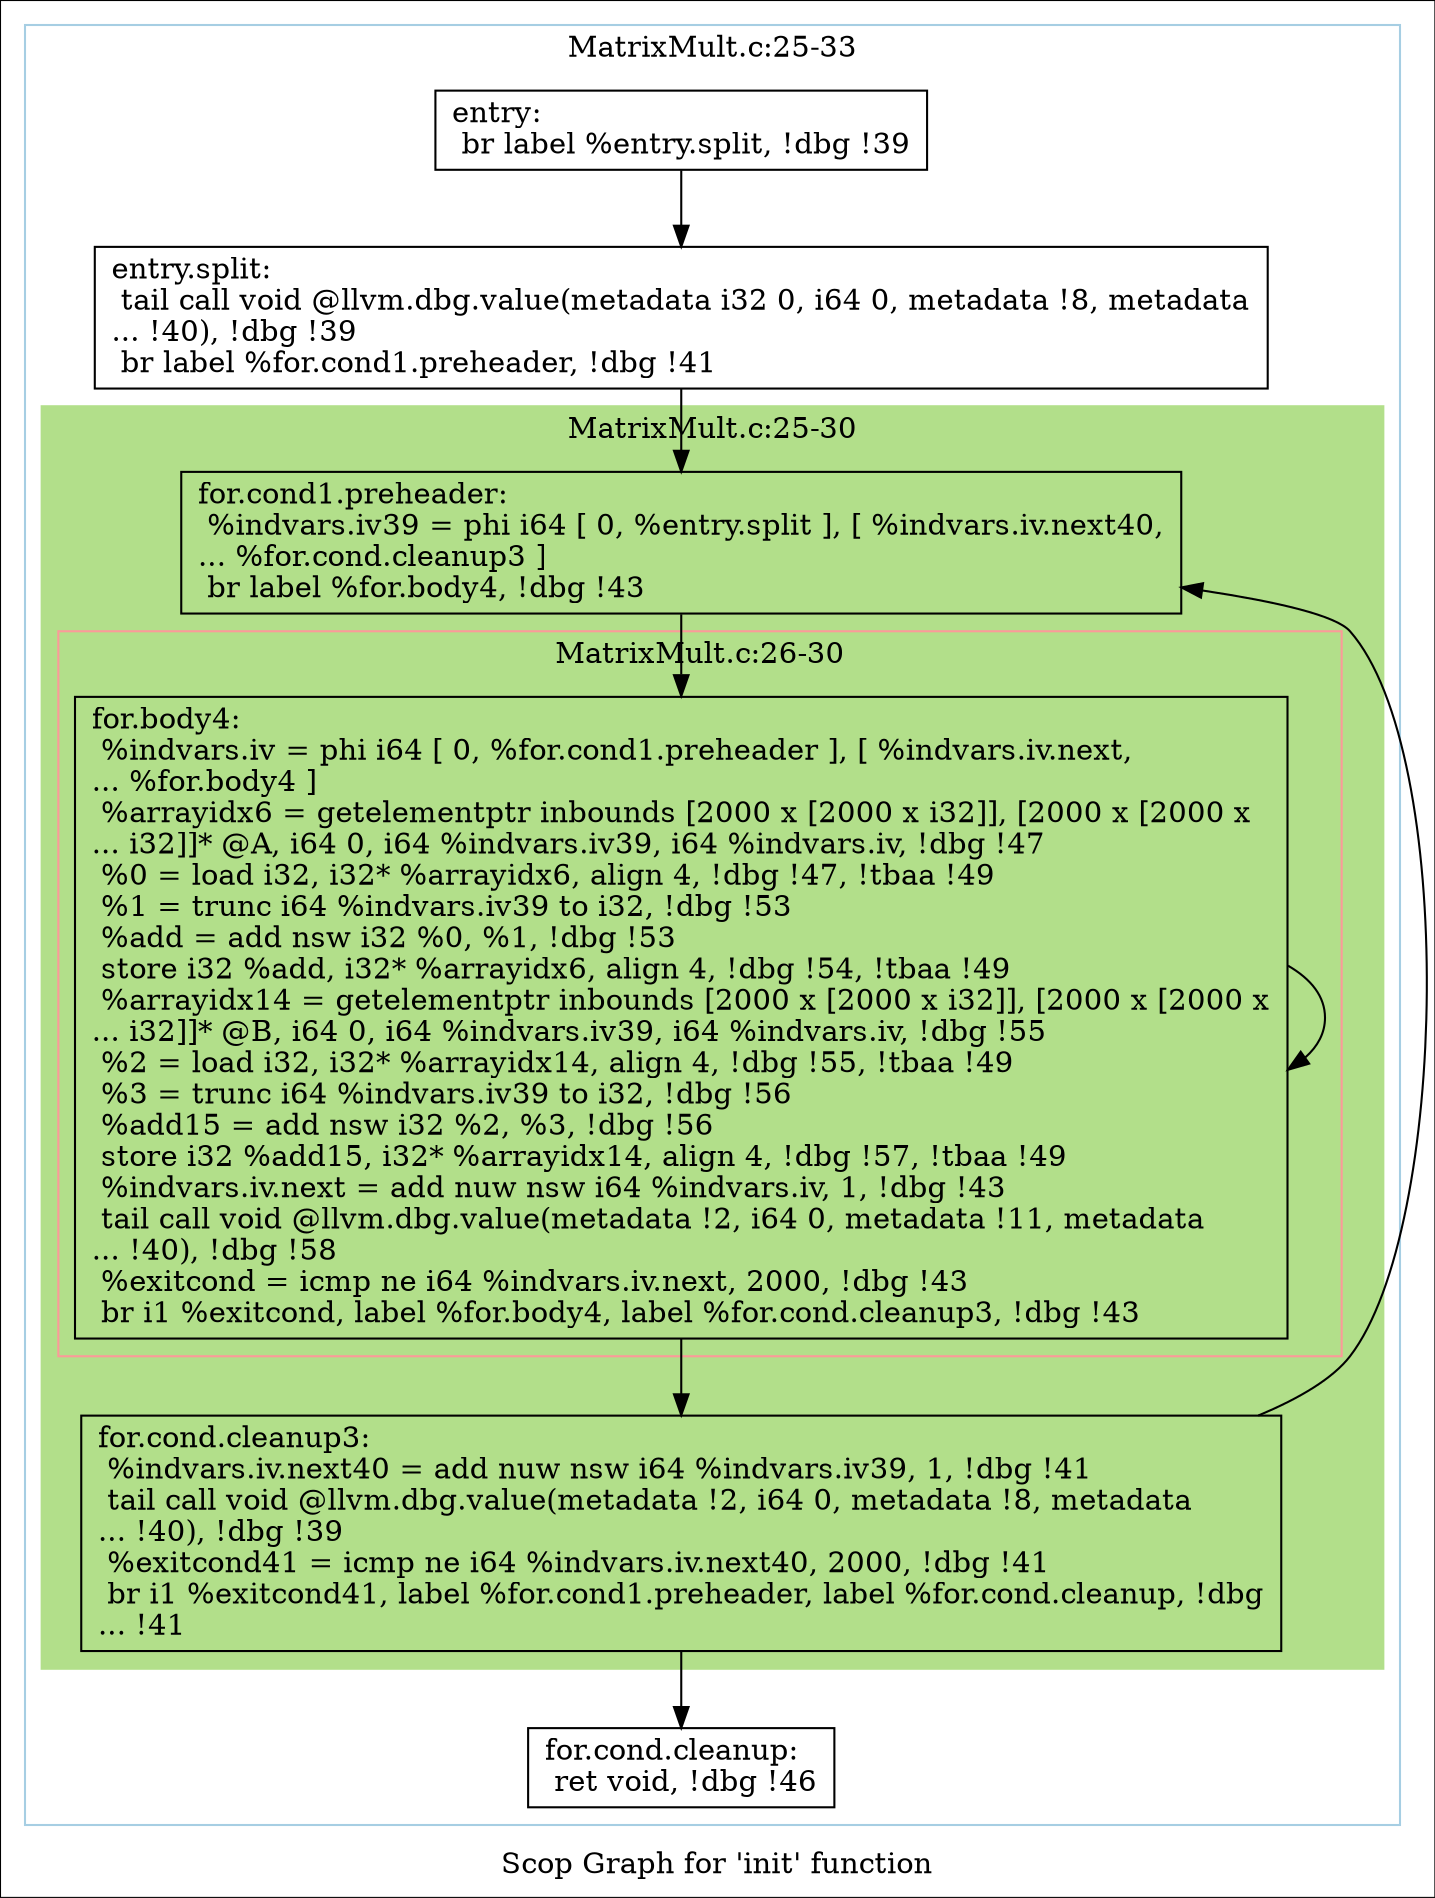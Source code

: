 digraph "Scop Graph for 'init' function" {
	label="Scop Graph for 'init' function";

	Node0xa8b6a50 [shape=record,label="{entry:\l  br label %entry.split, !dbg !39\l}"];
	Node0xa8b6a50 -> Node0xa8a4970;
	Node0xa8a4970 [shape=record,label="{entry.split:                                      \l  tail call void @llvm.dbg.value(metadata i32 0, i64 0, metadata !8, metadata\l... !40), !dbg !39\l  br label %for.cond1.preheader, !dbg !41\l}"];
	Node0xa8a4970 -> Node0xa8a6c30;
	Node0xa8a6c30 [shape=record,label="{for.cond1.preheader:                              \l  %indvars.iv39 = phi i64 [ 0, %entry.split ], [ %indvars.iv.next40,\l... %for.cond.cleanup3 ]\l  br label %for.body4, !dbg !43\l}"];
	Node0xa8a6c30 -> Node0xa8ad200;
	Node0xa8ad200 [shape=record,label="{for.body4:                                        \l  %indvars.iv = phi i64 [ 0, %for.cond1.preheader ], [ %indvars.iv.next,\l... %for.body4 ]\l  %arrayidx6 = getelementptr inbounds [2000 x [2000 x i32]], [2000 x [2000 x\l... i32]]* @A, i64 0, i64 %indvars.iv39, i64 %indvars.iv, !dbg !47\l  %0 = load i32, i32* %arrayidx6, align 4, !dbg !47, !tbaa !49\l  %1 = trunc i64 %indvars.iv39 to i32, !dbg !53\l  %add = add nsw i32 %0, %1, !dbg !53\l  store i32 %add, i32* %arrayidx6, align 4, !dbg !54, !tbaa !49\l  %arrayidx14 = getelementptr inbounds [2000 x [2000 x i32]], [2000 x [2000 x\l... i32]]* @B, i64 0, i64 %indvars.iv39, i64 %indvars.iv, !dbg !55\l  %2 = load i32, i32* %arrayidx14, align 4, !dbg !55, !tbaa !49\l  %3 = trunc i64 %indvars.iv39 to i32, !dbg !56\l  %add15 = add nsw i32 %2, %3, !dbg !56\l  store i32 %add15, i32* %arrayidx14, align 4, !dbg !57, !tbaa !49\l  %indvars.iv.next = add nuw nsw i64 %indvars.iv, 1, !dbg !43\l  tail call void @llvm.dbg.value(metadata !2, i64 0, metadata !11, metadata\l... !40), !dbg !58\l  %exitcond = icmp ne i64 %indvars.iv.next, 2000, !dbg !43\l  br i1 %exitcond, label %for.body4, label %for.cond.cleanup3, !dbg !43\l}"];
	Node0xa8ad200 -> Node0xa8ad200[constraint=false];
	Node0xa8ad200 -> Node0xa949da0;
	Node0xa949da0 [shape=record,label="{for.cond.cleanup3:                                \l  %indvars.iv.next40 = add nuw nsw i64 %indvars.iv39, 1, !dbg !41\l  tail call void @llvm.dbg.value(metadata !2, i64 0, metadata !8, metadata\l... !40), !dbg !39\l  %exitcond41 = icmp ne i64 %indvars.iv.next40, 2000, !dbg !41\l  br i1 %exitcond41, label %for.cond1.preheader, label %for.cond.cleanup, !dbg\l... !41\l}"];
	Node0xa949da0 -> Node0xa8a6c30[constraint=false];
	Node0xa949da0 -> Node0xa8ad170;
	Node0xa8ad170 [shape=record,label="{for.cond.cleanup:                                 \l  ret void, !dbg !46\l}"];
	colorscheme = "paired12"
        subgraph cluster_0xa949bc0 {
          label = "MatrixMult.c:25-33
";
          style = solid;
          color = 1
          subgraph cluster_0xa8a7ee0 {
            label = "MatrixMult.c:25-30
";
            style = filled;
            color = 3            subgraph cluster_0xa8a5430 {
              label = "MatrixMult.c:26-30
";
              style = solid;
              color = 5
              Node0xa8ad200;
            }
            Node0xa8a6c30;
            Node0xa949da0;
          }
          Node0xa8b6a50;
          Node0xa8a4970;
          Node0xa8ad170;
        }
}
